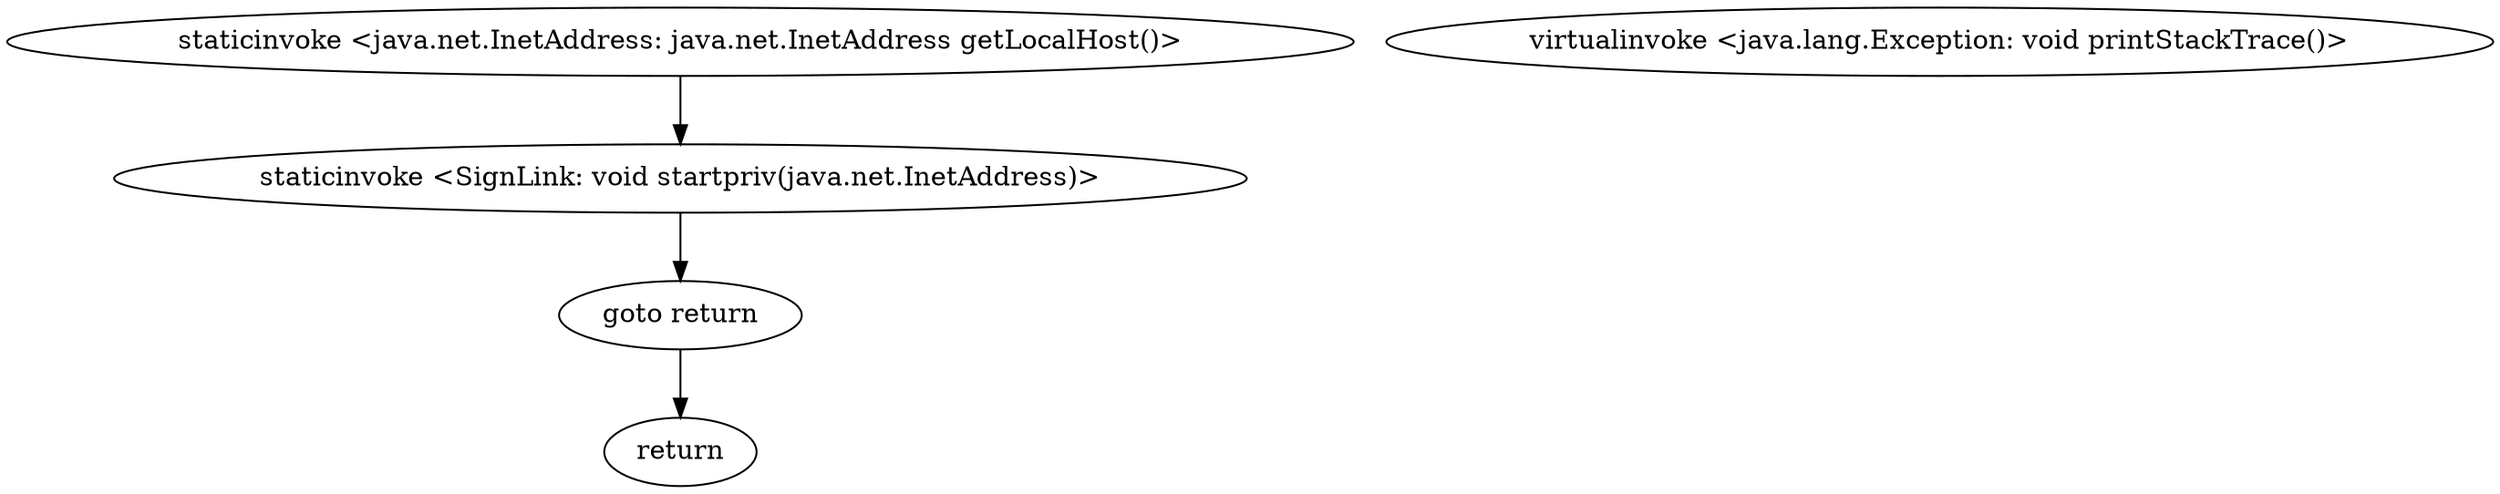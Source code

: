 digraph "" {
"staticinvoke <java.net.InetAddress: java.net.InetAddress getLocalHost()>";
 "staticinvoke <java.net.InetAddress: java.net.InetAddress getLocalHost()>"->"staticinvoke <SignLink: void startpriv(java.net.InetAddress)>";
 "staticinvoke <SignLink: void startpriv(java.net.InetAddress)>"->"goto return";
 "goto return"->"return";
"virtualinvoke <java.lang.Exception: void printStackTrace()>";
}
